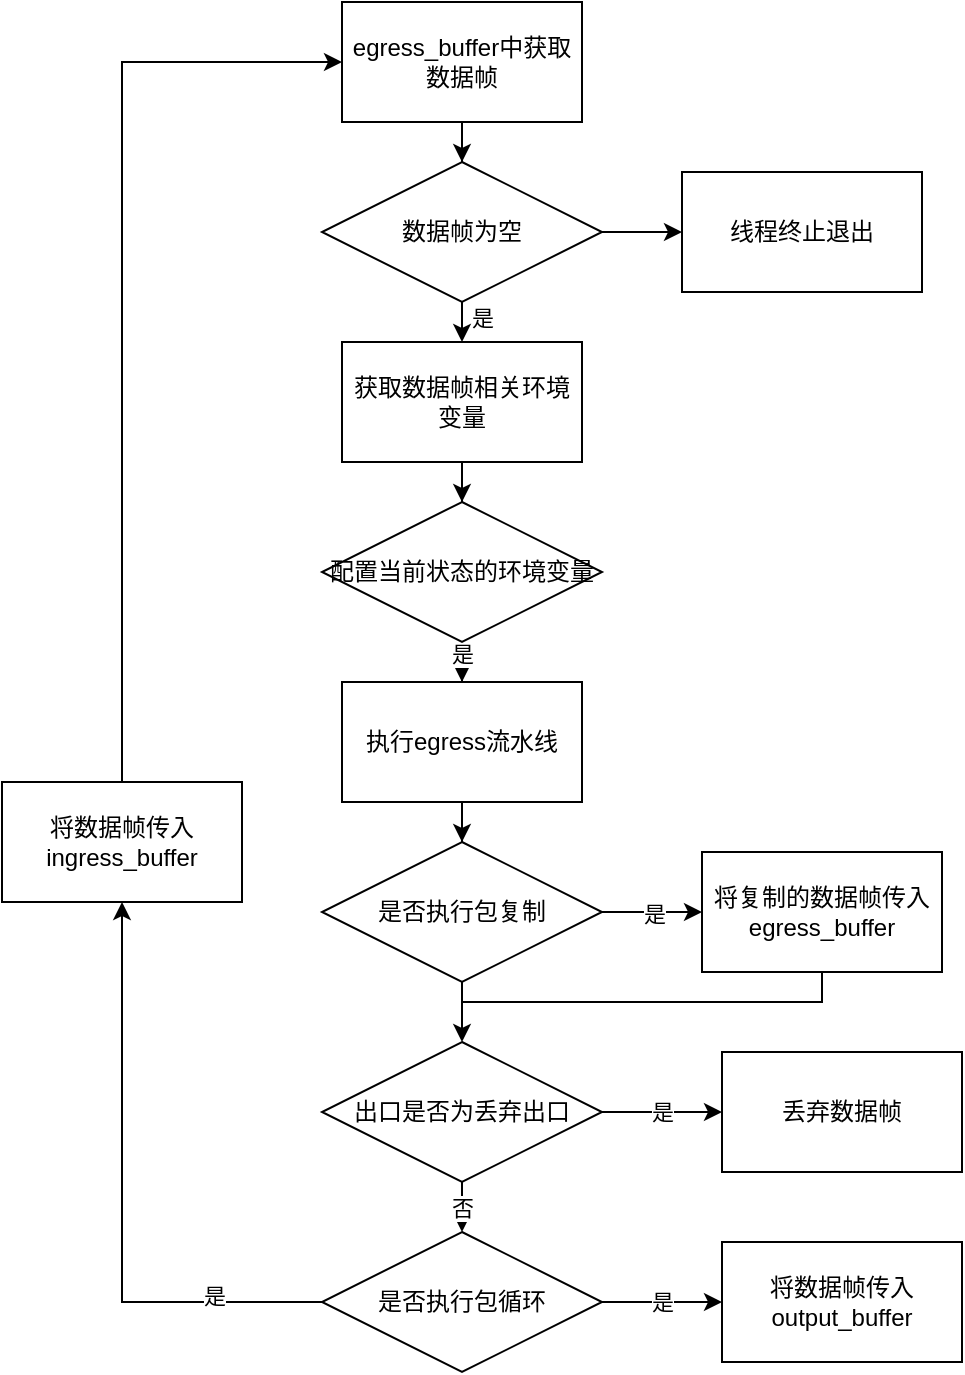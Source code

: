 <mxfile version="14.4.6" type="github">
  <diagram id="hiVaUmOy2t9YxuedEAHz" name="Page-1">
    <mxGraphModel dx="2031" dy="1089" grid="1" gridSize="10" guides="1" tooltips="1" connect="1" arrows="1" fold="1" page="1" pageScale="1" pageWidth="827" pageHeight="1169" math="0" shadow="0">
      <root>
        <mxCell id="0" />
        <mxCell id="1" parent="0" />
        <mxCell id="M5gh7Plv-6F5l25aSGCe-1" value="" style="edgeStyle=orthogonalEdgeStyle;rounded=0;orthogonalLoop=1;jettySize=auto;html=1;" edge="1" parent="1" source="M5gh7Plv-6F5l25aSGCe-2" target="M5gh7Plv-6F5l25aSGCe-6">
          <mxGeometry relative="1" as="geometry" />
        </mxCell>
        <mxCell id="M5gh7Plv-6F5l25aSGCe-2" value="egress_buffer中获取数据帧" style="rounded=0;whiteSpace=wrap;html=1;" vertex="1" parent="1">
          <mxGeometry x="310" y="120" width="120" height="60" as="geometry" />
        </mxCell>
        <mxCell id="M5gh7Plv-6F5l25aSGCe-3" style="edgeStyle=orthogonalEdgeStyle;rounded=0;orthogonalLoop=1;jettySize=auto;html=1;exitX=0.5;exitY=1;exitDx=0;exitDy=0;entryX=0.5;entryY=0;entryDx=0;entryDy=0;" edge="1" parent="1" source="M5gh7Plv-6F5l25aSGCe-6" target="M5gh7Plv-6F5l25aSGCe-8">
          <mxGeometry relative="1" as="geometry">
            <Array as="points">
              <mxPoint x="370" y="280" />
              <mxPoint x="370" y="280" />
            </Array>
          </mxGeometry>
        </mxCell>
        <mxCell id="M5gh7Plv-6F5l25aSGCe-4" value="是" style="edgeLabel;html=1;align=center;verticalAlign=middle;resizable=0;points=[];" vertex="1" connectable="0" parent="M5gh7Plv-6F5l25aSGCe-3">
          <mxGeometry x="-0.179" relative="1" as="geometry">
            <mxPoint x="10" as="offset" />
          </mxGeometry>
        </mxCell>
        <mxCell id="M5gh7Plv-6F5l25aSGCe-5" value="" style="edgeStyle=orthogonalEdgeStyle;rounded=0;orthogonalLoop=1;jettySize=auto;html=1;" edge="1" parent="1" source="M5gh7Plv-6F5l25aSGCe-6" target="M5gh7Plv-6F5l25aSGCe-12">
          <mxGeometry relative="1" as="geometry" />
        </mxCell>
        <mxCell id="M5gh7Plv-6F5l25aSGCe-6" value="数据帧为空" style="rhombus;whiteSpace=wrap;html=1;" vertex="1" parent="1">
          <mxGeometry x="300" y="200" width="140" height="70" as="geometry" />
        </mxCell>
        <mxCell id="M5gh7Plv-6F5l25aSGCe-7" value="" style="edgeStyle=orthogonalEdgeStyle;rounded=0;orthogonalLoop=1;jettySize=auto;html=1;" edge="1" parent="1" source="M5gh7Plv-6F5l25aSGCe-8" target="M5gh7Plv-6F5l25aSGCe-11">
          <mxGeometry relative="1" as="geometry" />
        </mxCell>
        <mxCell id="M5gh7Plv-6F5l25aSGCe-8" value="获取数据帧相关环境变量" style="rounded=0;whiteSpace=wrap;html=1;" vertex="1" parent="1">
          <mxGeometry x="310" y="290" width="120" height="60" as="geometry" />
        </mxCell>
        <mxCell id="M5gh7Plv-6F5l25aSGCe-9" value="" style="edgeStyle=orthogonalEdgeStyle;rounded=0;orthogonalLoop=1;jettySize=auto;html=1;" edge="1" parent="1" source="M5gh7Plv-6F5l25aSGCe-11" target="M5gh7Plv-6F5l25aSGCe-14">
          <mxGeometry relative="1" as="geometry" />
        </mxCell>
        <mxCell id="M5gh7Plv-6F5l25aSGCe-10" value="是" style="edgeLabel;html=1;align=center;verticalAlign=middle;resizable=0;points=[];" vertex="1" connectable="0" parent="M5gh7Plv-6F5l25aSGCe-9">
          <mxGeometry x="0.132" relative="1" as="geometry">
            <mxPoint as="offset" />
          </mxGeometry>
        </mxCell>
        <mxCell id="M5gh7Plv-6F5l25aSGCe-11" value="配置当前状态的环境变量" style="rhombus;whiteSpace=wrap;html=1;" vertex="1" parent="1">
          <mxGeometry x="300" y="370" width="140" height="70" as="geometry" />
        </mxCell>
        <mxCell id="M5gh7Plv-6F5l25aSGCe-12" value="线程终止退出" style="whiteSpace=wrap;html=1;" vertex="1" parent="1">
          <mxGeometry x="480" y="205" width="120" height="60" as="geometry" />
        </mxCell>
        <mxCell id="M5gh7Plv-6F5l25aSGCe-13" value="" style="edgeStyle=orthogonalEdgeStyle;rounded=0;orthogonalLoop=1;jettySize=auto;html=1;" edge="1" parent="1" source="M5gh7Plv-6F5l25aSGCe-14" target="M5gh7Plv-6F5l25aSGCe-18">
          <mxGeometry relative="1" as="geometry" />
        </mxCell>
        <mxCell id="M5gh7Plv-6F5l25aSGCe-14" value="执行egress流水线" style="rounded=0;whiteSpace=wrap;html=1;" vertex="1" parent="1">
          <mxGeometry x="310" y="460" width="120" height="60" as="geometry" />
        </mxCell>
        <mxCell id="M5gh7Plv-6F5l25aSGCe-15" value="" style="edgeStyle=orthogonalEdgeStyle;rounded=0;orthogonalLoop=1;jettySize=auto;html=1;" edge="1" parent="1" source="M5gh7Plv-6F5l25aSGCe-18" target="M5gh7Plv-6F5l25aSGCe-19">
          <mxGeometry relative="1" as="geometry" />
        </mxCell>
        <mxCell id="M5gh7Plv-6F5l25aSGCe-16" value="是" style="edgeLabel;html=1;align=center;verticalAlign=middle;resizable=0;points=[];" vertex="1" connectable="0" parent="M5gh7Plv-6F5l25aSGCe-15">
          <mxGeometry x="0.241" y="-1" relative="1" as="geometry">
            <mxPoint x="-4.88" as="offset" />
          </mxGeometry>
        </mxCell>
        <mxCell id="M5gh7Plv-6F5l25aSGCe-17" value="" style="edgeStyle=orthogonalEdgeStyle;rounded=0;orthogonalLoop=1;jettySize=auto;html=1;" edge="1" parent="1" source="M5gh7Plv-6F5l25aSGCe-18">
          <mxGeometry relative="1" as="geometry">
            <mxPoint x="370" y="640" as="targetPoint" />
          </mxGeometry>
        </mxCell>
        <mxCell id="M5gh7Plv-6F5l25aSGCe-18" value="是否执行包复制" style="rhombus;whiteSpace=wrap;html=1;" vertex="1" parent="1">
          <mxGeometry x="300" y="540" width="140" height="70" as="geometry" />
        </mxCell>
        <mxCell id="M5gh7Plv-6F5l25aSGCe-19" value="将复制的数据帧传入egress_buffer" style="whiteSpace=wrap;html=1;" vertex="1" parent="1">
          <mxGeometry x="490" y="545" width="120" height="60" as="geometry" />
        </mxCell>
        <mxCell id="M5gh7Plv-6F5l25aSGCe-23" value="" style="edgeStyle=orthogonalEdgeStyle;rounded=0;orthogonalLoop=1;jettySize=auto;html=1;entryX=0;entryY=0.5;entryDx=0;entryDy=0;" edge="1" parent="1" source="M5gh7Plv-6F5l25aSGCe-24" target="M5gh7Plv-6F5l25aSGCe-2">
          <mxGeometry relative="1" as="geometry">
            <mxPoint x="190" y="160" as="targetPoint" />
            <Array as="points">
              <mxPoint x="200" y="150" />
            </Array>
          </mxGeometry>
        </mxCell>
        <mxCell id="M5gh7Plv-6F5l25aSGCe-24" value="将数据帧传入ingress_buffer" style="whiteSpace=wrap;html=1;" vertex="1" parent="1">
          <mxGeometry x="140" y="510" width="120" height="60" as="geometry" />
        </mxCell>
        <mxCell id="M5gh7Plv-6F5l25aSGCe-25" value="" style="endArrow=none;html=1;entryX=0.5;entryY=1;entryDx=0;entryDy=0;rounded=0;" edge="1" parent="1" target="M5gh7Plv-6F5l25aSGCe-19">
          <mxGeometry width="50" height="50" relative="1" as="geometry">
            <mxPoint x="370" y="620" as="sourcePoint" />
            <mxPoint x="550" y="630" as="targetPoint" />
            <Array as="points">
              <mxPoint x="550" y="620" />
            </Array>
          </mxGeometry>
        </mxCell>
        <mxCell id="M5gh7Plv-6F5l25aSGCe-26" value="" style="edgeStyle=orthogonalEdgeStyle;rounded=0;orthogonalLoop=1;jettySize=auto;html=1;entryX=0.5;entryY=1;entryDx=0;entryDy=0;exitX=0;exitY=0.5;exitDx=0;exitDy=0;" edge="1" parent="1" source="M5gh7Plv-6F5l25aSGCe-37" target="M5gh7Plv-6F5l25aSGCe-24">
          <mxGeometry relative="1" as="geometry">
            <mxPoint x="300" y="765" as="sourcePoint" />
            <Array as="points">
              <mxPoint x="200" y="770" />
            </Array>
          </mxGeometry>
        </mxCell>
        <mxCell id="M5gh7Plv-6F5l25aSGCe-27" value="是" style="edgeLabel;html=1;align=center;verticalAlign=middle;resizable=0;points=[];" vertex="1" connectable="0" parent="M5gh7Plv-6F5l25aSGCe-26">
          <mxGeometry x="-0.641" y="-3" relative="1" as="geometry">
            <mxPoint as="offset" />
          </mxGeometry>
        </mxCell>
        <mxCell id="M5gh7Plv-6F5l25aSGCe-30" value="是" style="edgeStyle=orthogonalEdgeStyle;rounded=0;orthogonalLoop=1;jettySize=auto;html=1;" edge="1" parent="1" source="M5gh7Plv-6F5l25aSGCe-32" target="M5gh7Plv-6F5l25aSGCe-35">
          <mxGeometry relative="1" as="geometry" />
        </mxCell>
        <mxCell id="M5gh7Plv-6F5l25aSGCe-38" value="否" style="edgeStyle=orthogonalEdgeStyle;rounded=0;orthogonalLoop=1;jettySize=auto;html=1;" edge="1" parent="1" source="M5gh7Plv-6F5l25aSGCe-32" target="M5gh7Plv-6F5l25aSGCe-37">
          <mxGeometry relative="1" as="geometry" />
        </mxCell>
        <mxCell id="M5gh7Plv-6F5l25aSGCe-32" value="出口是否为丢弃出口" style="rhombus;whiteSpace=wrap;html=1;" vertex="1" parent="1">
          <mxGeometry x="300" y="640" width="140" height="70" as="geometry" />
        </mxCell>
        <mxCell id="M5gh7Plv-6F5l25aSGCe-35" value="丢弃数据帧" style="whiteSpace=wrap;html=1;" vertex="1" parent="1">
          <mxGeometry x="500" y="645" width="120" height="60" as="geometry" />
        </mxCell>
        <mxCell id="M5gh7Plv-6F5l25aSGCe-36" value="将数据帧传入output_buffer" style="whiteSpace=wrap;html=1;" vertex="1" parent="1">
          <mxGeometry x="500" y="740" width="120" height="60" as="geometry" />
        </mxCell>
        <mxCell id="M5gh7Plv-6F5l25aSGCe-37" value="是否执行包循环" style="rhombus;whiteSpace=wrap;html=1;" vertex="1" parent="1">
          <mxGeometry x="300" y="735" width="140" height="70" as="geometry" />
        </mxCell>
        <mxCell id="M5gh7Plv-6F5l25aSGCe-39" value="是" style="edgeStyle=orthogonalEdgeStyle;rounded=0;orthogonalLoop=1;jettySize=auto;html=1;entryX=0;entryY=0.5;entryDx=0;entryDy=0;exitX=1;exitY=0.5;exitDx=0;exitDy=0;" edge="1" parent="1" source="M5gh7Plv-6F5l25aSGCe-37" target="M5gh7Plv-6F5l25aSGCe-36">
          <mxGeometry relative="1" as="geometry">
            <mxPoint x="450" y="685" as="sourcePoint" />
            <mxPoint x="510" y="685" as="targetPoint" />
          </mxGeometry>
        </mxCell>
      </root>
    </mxGraphModel>
  </diagram>
</mxfile>
